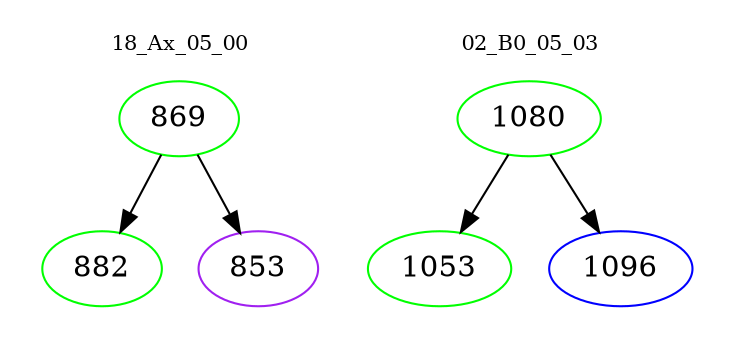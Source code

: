 digraph{
subgraph cluster_0 {
color = white
label = "18_Ax_05_00";
fontsize=10;
T0_869 [label="869", color="green"]
T0_869 -> T0_882 [color="black"]
T0_882 [label="882", color="green"]
T0_869 -> T0_853 [color="black"]
T0_853 [label="853", color="purple"]
}
subgraph cluster_1 {
color = white
label = "02_B0_05_03";
fontsize=10;
T1_1080 [label="1080", color="green"]
T1_1080 -> T1_1053 [color="black"]
T1_1053 [label="1053", color="green"]
T1_1080 -> T1_1096 [color="black"]
T1_1096 [label="1096", color="blue"]
}
}
